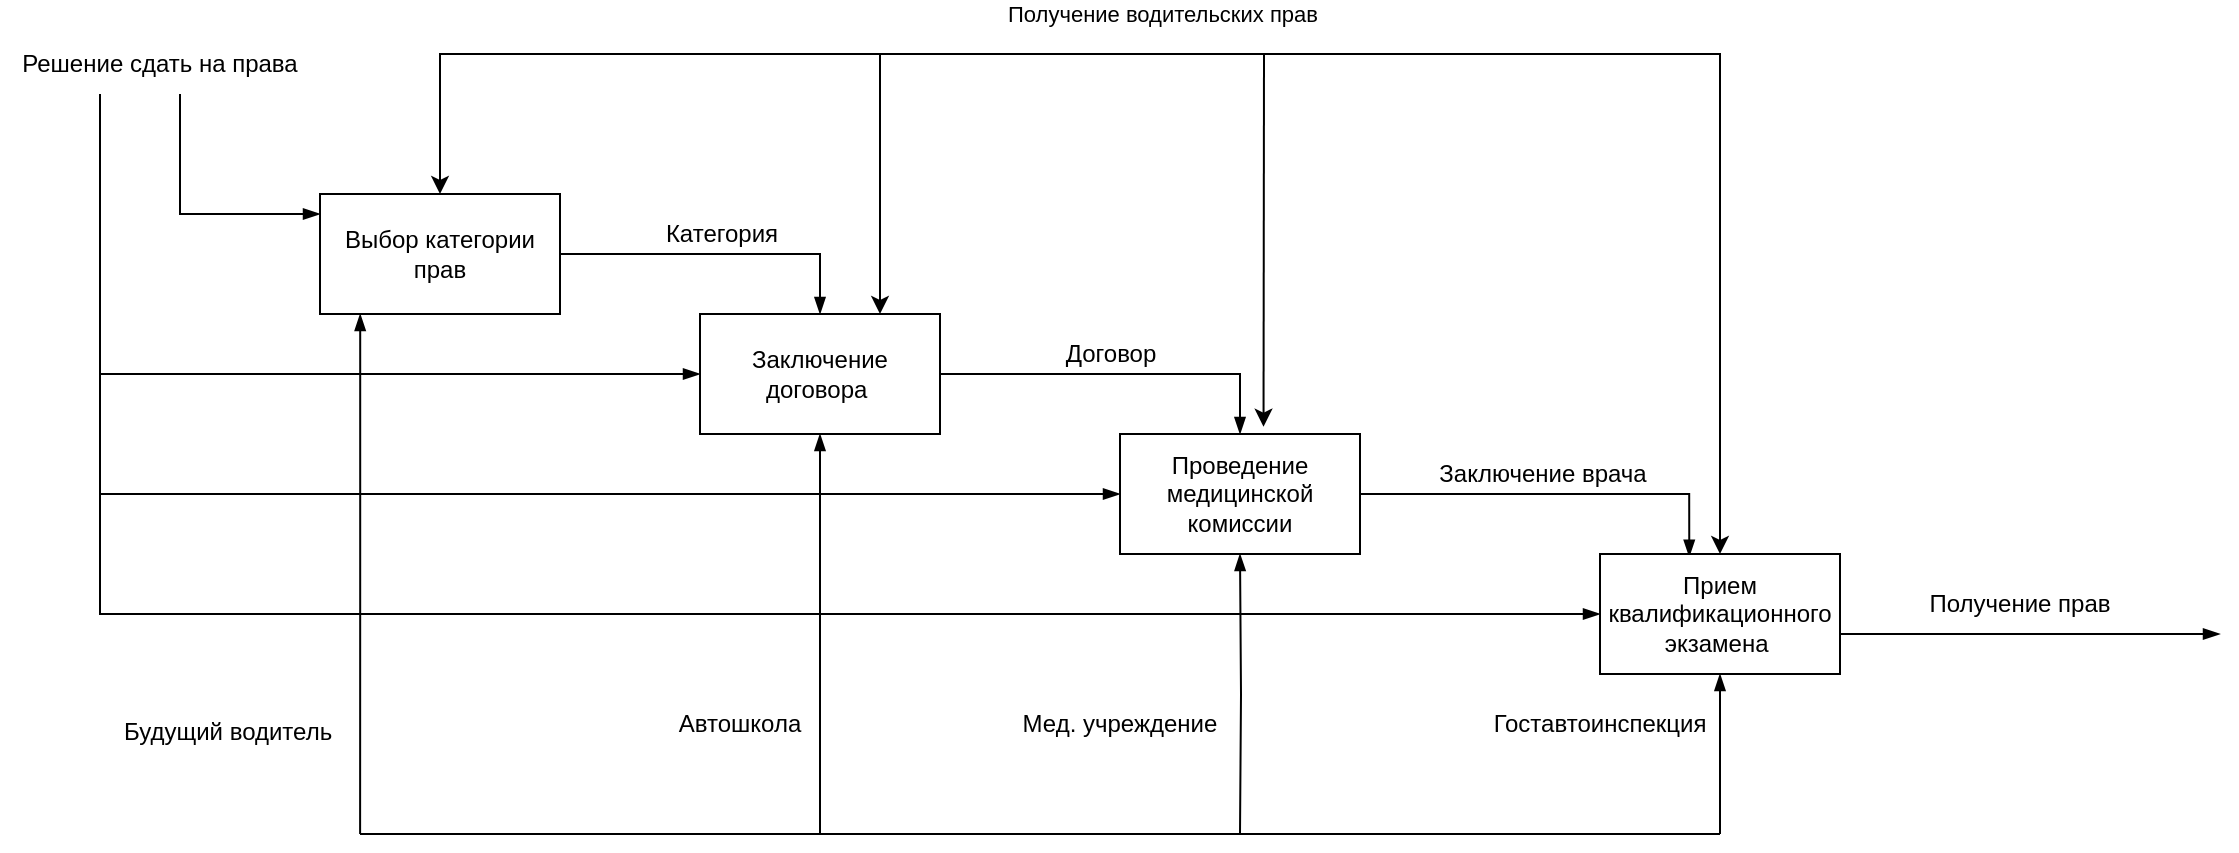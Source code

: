 <mxfile version="20.6.0" type="device"><diagram id="OBoXkC4nlz3z7EiW-fcx" name="Страница 1"><mxGraphModel dx="1374" dy="827" grid="1" gridSize="10" guides="1" tooltips="1" connect="1" arrows="1" fold="1" page="1" pageScale="1" pageWidth="3300" pageHeight="4681" math="0" shadow="0"><root><mxCell id="0"/><mxCell id="1" parent="0"/><mxCell id="nV9QnrNsVoV1oHg731jg-2" style="edgeStyle=orthogonalEdgeStyle;rounded=0;orthogonalLoop=1;jettySize=auto;html=1;fontSize=12;endArrow=blockThin;endFill=1;" parent="1" source="nV9QnrNsVoV1oHg731jg-3" target="nV9QnrNsVoV1oHg731jg-5" edge="1"><mxGeometry relative="1" as="geometry"><Array as="points"><mxPoint x="450" y="260"/></Array></mxGeometry></mxCell><mxCell id="nV9QnrNsVoV1oHg731jg-3" value="Выбор категории прав" style="rounded=0;whiteSpace=wrap;html=1;" parent="1" vertex="1"><mxGeometry x="200" y="230" width="120" height="60" as="geometry"/></mxCell><mxCell id="nV9QnrNsVoV1oHg731jg-4" value="Договор" style="edgeStyle=orthogonalEdgeStyle;rounded=0;orthogonalLoop=1;jettySize=auto;html=1;entryX=0.5;entryY=0;entryDx=0;entryDy=0;fontSize=12;endArrow=blockThin;endFill=1;" parent="1" source="nV9QnrNsVoV1oHg731jg-5" target="nV9QnrNsVoV1oHg731jg-7" edge="1"><mxGeometry x="-0.059" y="10" relative="1" as="geometry"><mxPoint as="offset"/></mxGeometry></mxCell><mxCell id="nV9QnrNsVoV1oHg731jg-5" value="&lt;span style=&quot;font-size: 12px;&quot;&gt;&lt;font style=&quot;vertical-align: inherit;&quot;&gt;&lt;font style=&quot;vertical-align: inherit;&quot;&gt;&lt;font style=&quot;vertical-align: inherit;&quot;&gt;&lt;font style=&quot;vertical-align: inherit;&quot;&gt;Заключение договора&amp;nbsp;&lt;/font&gt;&lt;/font&gt;&lt;/font&gt;&lt;/font&gt;&lt;/span&gt;" style="rounded=0;whiteSpace=wrap;html=1;fontSize=10;" parent="1" vertex="1"><mxGeometry x="390" y="290" width="120" height="60" as="geometry"/></mxCell><mxCell id="nV9QnrNsVoV1oHg731jg-6" value="Заключение врача" style="edgeStyle=orthogonalEdgeStyle;rounded=0;orthogonalLoop=1;jettySize=auto;html=1;entryX=0.372;entryY=0.022;entryDx=0;entryDy=0;entryPerimeter=0;fontSize=12;endArrow=blockThin;endFill=1;" parent="1" source="nV9QnrNsVoV1oHg731jg-7" target="nV9QnrNsVoV1oHg731jg-9" edge="1"><mxGeometry x="-0.074" y="10" relative="1" as="geometry"><Array as="points"><mxPoint x="885" y="380"/></Array><mxPoint as="offset"/></mxGeometry></mxCell><mxCell id="nV9QnrNsVoV1oHg731jg-7" value="&lt;font style=&quot;vertical-align: inherit;&quot;&gt;&lt;font style=&quot;vertical-align: inherit;&quot;&gt;&lt;font style=&quot;vertical-align: inherit;&quot;&gt;&lt;font style=&quot;vertical-align: inherit;&quot;&gt;Проведение медицинской комиссии&lt;/font&gt;&lt;/font&gt;&lt;/font&gt;&lt;/font&gt;" style="rounded=0;whiteSpace=wrap;html=1;fontSize=12;" parent="1" vertex="1"><mxGeometry x="600" y="350" width="120" height="60" as="geometry"/></mxCell><mxCell id="nV9QnrNsVoV1oHg731jg-8" style="edgeStyle=orthogonalEdgeStyle;rounded=0;orthogonalLoop=1;jettySize=auto;html=1;fontSize=12;endArrow=blockThin;endFill=1;" parent="1" source="nV9QnrNsVoV1oHg731jg-9" edge="1"><mxGeometry relative="1" as="geometry"><mxPoint x="1150" y="450" as="targetPoint"/><Array as="points"><mxPoint x="1120" y="450"/></Array></mxGeometry></mxCell><mxCell id="nV9QnrNsVoV1oHg731jg-9" value="&lt;font style=&quot;vertical-align: inherit;&quot;&gt;&lt;font style=&quot;vertical-align: inherit;&quot;&gt;&lt;font style=&quot;vertical-align: inherit;&quot;&gt;&lt;font style=&quot;vertical-align: inherit;&quot;&gt;&lt;font style=&quot;vertical-align: inherit;&quot;&gt;&lt;font style=&quot;vertical-align: inherit;&quot;&gt;Прием квалификационного экзамена&amp;nbsp;&lt;/font&gt;&lt;/font&gt;&lt;/font&gt;&lt;/font&gt;&lt;/font&gt;&lt;/font&gt;" style="rounded=0;whiteSpace=wrap;html=1;fontSize=12;" parent="1" vertex="1"><mxGeometry x="840" y="410" width="120" height="60" as="geometry"/></mxCell><mxCell id="nV9QnrNsVoV1oHg731jg-10" style="edgeStyle=orthogonalEdgeStyle;rounded=0;orthogonalLoop=1;jettySize=auto;html=1;fontSize=12;endArrow=blockThin;endFill=1;" parent="1" target="nV9QnrNsVoV1oHg731jg-3" edge="1"><mxGeometry relative="1" as="geometry"><Array as="points"><mxPoint x="220" y="410"/><mxPoint x="220" y="410"/></Array><mxPoint x="220.059" y="550" as="sourcePoint"/></mxGeometry></mxCell><mxCell id="nV9QnrNsVoV1oHg731jg-11" style="edgeStyle=orthogonalEdgeStyle;rounded=0;orthogonalLoop=1;jettySize=auto;html=1;fontSize=12;endArrow=blockThin;endFill=1;" parent="1" target="nV9QnrNsVoV1oHg731jg-5" edge="1"><mxGeometry relative="1" as="geometry"><Array as="points"><mxPoint x="450" y="430"/><mxPoint x="450" y="430"/></Array><mxPoint x="450" y="550" as="sourcePoint"/></mxGeometry></mxCell><mxCell id="nV9QnrNsVoV1oHg731jg-12" value="&lt;font style=&quot;vertical-align: inherit;&quot;&gt;&lt;font style=&quot;vertical-align: inherit;&quot;&gt;Автошкола&lt;/font&gt;&lt;/font&gt;" style="text;html=1;strokeColor=none;fillColor=none;align=center;verticalAlign=middle;whiteSpace=wrap;rounded=0;fontSize=12;" parent="1" vertex="1"><mxGeometry x="380" y="480" width="60" height="30" as="geometry"/></mxCell><mxCell id="nV9QnrNsVoV1oHg731jg-13" style="edgeStyle=orthogonalEdgeStyle;rounded=0;orthogonalLoop=1;jettySize=auto;html=1;entryX=0.5;entryY=1;entryDx=0;entryDy=0;fontSize=12;endArrow=blockThin;endFill=1;" parent="1" target="nV9QnrNsVoV1oHg731jg-7" edge="1"><mxGeometry relative="1" as="geometry"><mxPoint x="660" y="550" as="sourcePoint"/></mxGeometry></mxCell><mxCell id="nV9QnrNsVoV1oHg731jg-14" value="&lt;font style=&quot;vertical-align: inherit;&quot;&gt;&lt;font style=&quot;vertical-align: inherit;&quot;&gt;Мед. учреждение&lt;/font&gt;&lt;/font&gt;" style="text;html=1;strokeColor=none;fillColor=none;align=center;verticalAlign=middle;whiteSpace=wrap;rounded=0;fontSize=12;" parent="1" vertex="1"><mxGeometry x="540" y="480" width="120" height="30" as="geometry"/></mxCell><mxCell id="nV9QnrNsVoV1oHg731jg-15" style="edgeStyle=orthogonalEdgeStyle;rounded=0;orthogonalLoop=1;jettySize=auto;html=1;entryX=0.5;entryY=1;entryDx=0;entryDy=0;fontSize=12;endArrow=blockThin;endFill=1;" parent="1" target="nV9QnrNsVoV1oHg731jg-9" edge="1"><mxGeometry relative="1" as="geometry"><mxPoint x="900" y="550" as="sourcePoint"/><Array as="points"><mxPoint x="900" y="525"/></Array></mxGeometry></mxCell><mxCell id="nV9QnrNsVoV1oHg731jg-16" value="Гоставтоинспекция" style="text;html=1;strokeColor=none;fillColor=none;align=center;verticalAlign=middle;whiteSpace=wrap;rounded=0;fontSize=12;" parent="1" vertex="1"><mxGeometry x="810" y="480" width="60" height="30" as="geometry"/></mxCell><mxCell id="nV9QnrNsVoV1oHg731jg-17" style="edgeStyle=orthogonalEdgeStyle;rounded=0;orthogonalLoop=1;jettySize=auto;html=1;fontSize=12;endArrow=blockThin;endFill=1;entryX=0;entryY=0.5;entryDx=0;entryDy=0;" parent="1" source="nV9QnrNsVoV1oHg731jg-19" target="nV9QnrNsVoV1oHg731jg-9" edge="1"><mxGeometry relative="1" as="geometry"><mxPoint x="810" y="510" as="targetPoint"/><mxPoint x="90.059" y="190" as="sourcePoint"/><Array as="points"><mxPoint x="90" y="440"/></Array></mxGeometry></mxCell><mxCell id="nV9QnrNsVoV1oHg731jg-18" style="edgeStyle=orthogonalEdgeStyle;rounded=0;orthogonalLoop=1;jettySize=auto;html=1;fontSize=12;endArrow=blockThin;endFill=1;" parent="1" source="nV9QnrNsVoV1oHg731jg-19" edge="1"><mxGeometry relative="1" as="geometry"><mxPoint x="150" y="160" as="sourcePoint"/><mxPoint x="200" y="240" as="targetPoint"/><Array as="points"><mxPoint x="130" y="240"/></Array></mxGeometry></mxCell><mxCell id="nV9QnrNsVoV1oHg731jg-19" value="Решение сдать на права" style="text;html=1;strokeColor=none;fillColor=none;align=center;verticalAlign=middle;whiteSpace=wrap;rounded=0;fontSize=12;" parent="1" vertex="1"><mxGeometry x="40" y="150" width="160" height="30" as="geometry"/></mxCell><mxCell id="nV9QnrNsVoV1oHg731jg-20" value="Получение прав" style="text;html=1;strokeColor=none;fillColor=none;align=center;verticalAlign=middle;whiteSpace=wrap;rounded=0;fontSize=12;" parent="1" vertex="1"><mxGeometry x="1000" y="420" width="100" height="30" as="geometry"/></mxCell><mxCell id="nV9QnrNsVoV1oHg731jg-21" value="Категория" style="text;html=1;strokeColor=none;fillColor=none;align=center;verticalAlign=middle;whiteSpace=wrap;rounded=0;fontSize=12;" parent="1" vertex="1"><mxGeometry x="336" y="235" width="130" height="30" as="geometry"/></mxCell><mxCell id="nV9QnrNsVoV1oHg731jg-22" style="edgeStyle=orthogonalEdgeStyle;rounded=0;orthogonalLoop=1;jettySize=auto;html=1;fontSize=12;endArrow=blockThin;endFill=1;entryX=0;entryY=0.5;entryDx=0;entryDy=0;" parent="1" target="nV9QnrNsVoV1oHg731jg-5" edge="1"><mxGeometry relative="1" as="geometry"><mxPoint x="89.999" y="180" as="sourcePoint"/><mxPoint x="159.94" y="240" as="targetPoint"/><Array as="points"><mxPoint x="90" y="320"/></Array></mxGeometry></mxCell><mxCell id="nV9QnrNsVoV1oHg731jg-23" style="edgeStyle=orthogonalEdgeStyle;rounded=0;orthogonalLoop=1;jettySize=auto;html=1;fontSize=12;endArrow=blockThin;endFill=1;entryX=0;entryY=0.5;entryDx=0;entryDy=0;" parent="1" target="nV9QnrNsVoV1oHg731jg-7" edge="1"><mxGeometry relative="1" as="geometry"><mxPoint x="90" y="180" as="sourcePoint"/><mxPoint x="400" y="330" as="targetPoint"/><Array as="points"><mxPoint x="90" y="190"/><mxPoint x="90" y="370"/></Array></mxGeometry></mxCell><mxCell id="nV9QnrNsVoV1oHg731jg-24" value="Получение водительских прав" style="endArrow=classic;startArrow=classic;html=1;rounded=0;entryX=0.5;entryY=0;entryDx=0;entryDy=0;" parent="1" target="nV9QnrNsVoV1oHg731jg-3" edge="1"><mxGeometry x="0.104" y="-20" width="50" height="50" relative="1" as="geometry"><mxPoint x="900" y="410" as="sourcePoint"/><mxPoint x="950" y="360" as="targetPoint"/><Array as="points"><mxPoint x="900" y="160"/><mxPoint x="260" y="160"/></Array><mxPoint x="1" as="offset"/></mxGeometry></mxCell><mxCell id="nV9QnrNsVoV1oHg731jg-25" value="" style="endArrow=classic;html=1;rounded=0;entryX=0.598;entryY=-0.061;entryDx=0;entryDy=0;entryPerimeter=0;" parent="1" target="nV9QnrNsVoV1oHg731jg-7" edge="1"><mxGeometry width="50" height="50" relative="1" as="geometry"><mxPoint x="672" y="160" as="sourcePoint"/><mxPoint x="720" y="110" as="targetPoint"/></mxGeometry></mxCell><mxCell id="nV9QnrNsVoV1oHg731jg-26" value="" style="endArrow=classic;html=1;rounded=0;" parent="1" edge="1"><mxGeometry width="50" height="50" relative="1" as="geometry"><mxPoint x="480" y="160" as="sourcePoint"/><mxPoint x="480" y="290" as="targetPoint"/></mxGeometry></mxCell><mxCell id="nV9QnrNsVoV1oHg731jg-27" value="" style="endArrow=none;html=1;rounded=0;" parent="1" edge="1"><mxGeometry width="50" height="50" relative="1" as="geometry"><mxPoint x="220" y="550" as="sourcePoint"/><mxPoint x="900" y="550" as="targetPoint"/></mxGeometry></mxCell><mxCell id="nV9QnrNsVoV1oHg731jg-28" value="&lt;span style=&quot;font-family: Helvetica; font-size: 12px; font-style: normal; font-variant-ligatures: normal; font-variant-caps: normal; letter-spacing: normal; orphans: 2; text-align: center; text-indent: 0px; text-transform: none; widows: 2; word-spacing: 0px; -webkit-text-stroke-width: 0px; text-decoration-thickness: initial; text-decoration-style: initial; text-decoration-color: initial; float: none; display: inline !important;&quot;&gt;Будущий водитель&lt;/span&gt;" style="text;whiteSpace=wrap;html=1;fontStyle=0;fontColor=default;labelBackgroundColor=default;" parent="1" vertex="1"><mxGeometry x="100" y="485" width="110" height="25" as="geometry"/></mxCell></root></mxGraphModel></diagram></mxfile>